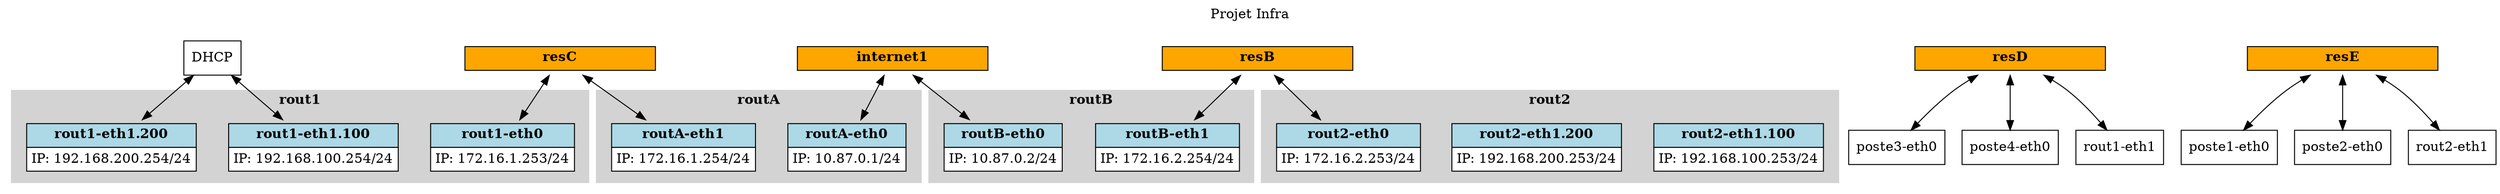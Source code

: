 digraph G
{
    label = "Projet Infra";
    labelloc = top;
    node [shape=record];
    edge [dir=both];


subgraph cluster_0 {
                node [shape=none];
                style=filled;
                color=lightgrey;
		label = < <FONT POINT-SIZE="14"> <B> routA </B> </FONT> >;

        "routA-eth0" [label=<
            <table border="0" cellborder="1" cellspacing="0" cellpadding="4">
                <tr><td bgcolor="lightblue"><b>routA-eth0</b></td></tr>
                <tr><td bgcolor="white" align="left">IP: 10.87.0.1/24</td></tr>
            </table>
        >];
        "routA-eth1" [label=<
            <table border="0" cellborder="1" cellspacing="0" cellpadding="4">
                <tr><td bgcolor="lightblue"><b>routA-eth1</b></td></tr>
                <tr><td bgcolor="white" align="left">IP: 172.16.1.254/24</td></tr>
            </table>
        >];
	}
subgraph cluster_1 {
                node [shape=none];
                style=filled;
                color=lightgrey;
		label = < <FONT POINT-SIZE="14"> <B> routB </B> </FONT> >;

        "routB-eth0" [label=<
            <table border="0" cellborder="1" cellspacing="0" cellpadding="4">
                <tr><td bgcolor="lightblue"><b>routB-eth0</b></td></tr>
                <tr><td bgcolor="white" align="left">IP: 10.87.0.2/24</td></tr>
            </table>
        >];
        "routB-eth1" [label=<
            <table border="0" cellborder="1" cellspacing="0" cellpadding="4">
                <tr><td bgcolor="lightblue"><b>routB-eth1</b></td></tr>
                <tr><td bgcolor="white" align="left">IP: 172.16.2.254/24</td></tr>
            </table>
        >];
	}
subgraph cluster_2 {
        node [shape=none];
        color = none;
        label="" ;

        "resC" [label=<
            <table border="0" cellborder="1" cellspacing="0" cellpadding="4">
                <tr><td width="200px" bgcolor="orange"><b>resC</b></td></tr>
            </table>
        >];
	}

  subgraph cluster_3 {
          node [shape=none];
          color = none;
          label="" ;

          "resD" [label=<
              <table border="0" cellborder="1" cellspacing="0" cellpadding="4">
                  <tr><td width="200px" bgcolor="orange"><b>resD</b></td></tr>
              </table>
          >];
    }


subgraph cluster_4 {
        node [shape=none];
        color = none;
        label="" ;

        "resB" [label=<
            <table border="0" cellborder="1" cellspacing="0" cellpadding="4">
                <tr><td width="200px" bgcolor="orange"><b>resB</b></td></tr>
            </table>
        >];
	}
subgraph cluster_5 {
        node [shape=none];
        color = none;
        label="" ;

        "internet1" [label=<
            <table border="0" cellborder="1" cellspacing="0" cellpadding="4">
                <tr><td width="200px" bgcolor="orange"><b>internet1</b></td></tr>
            </table>
        >];
	}

  subgraph cluster_6 {
                  node [shape=none];
                  style=filled;
                  color=lightgrey;
  		label = < <FONT POINT-SIZE="14"> <B> rout1 </B> </FONT> >;

      "rout1-eth0" [label=<
          <table border="0" cellborder="1" cellspacing="0" cellpadding="4">
              <tr><td bgcolor="lightblue"><b>rout1-eth0</b></td></tr>
              <tr><td bgcolor="white" align="left">IP: 172.16.1.253/24</td></tr>
          </table>
      >];
      "rout1-eth1.100" [label=<
          <table border="0" cellborder="1" cellspacing="0" cellpadding="4">
              <tr><td bgcolor="lightblue"><b>rout1-eth1.100</b></td></tr>
              <tr><td bgcolor="white" align="left">IP: 192.168.100.254/24</td></tr>
          </table>
      >];
      "rout1-eth1.200" [label=<
          <table border="0" cellborder="1" cellspacing="0" cellpadding="4">
              <tr><td bgcolor="lightblue"><b>rout1-eth1.200</b></td></tr>
              <tr><td bgcolor="white" align="left">IP: 192.168.200.254/24</td></tr>
          </table>
      >];
  	}


    subgraph cluster_7
    {
                    node [shape=none];
                    style=filled;
                    color=lightgrey;
    		label = < <FONT POINT-SIZE="14"> <B> rout2 </B> </FONT> >;


            "rout2-eth1.100" [label=<
                <table border="0" cellborder="1" cellspacing="0" cellpadding="4">
                    <tr><td bgcolor="lightblue"><b>rout2-eth1.100</b></td></tr>
                    <tr><td bgcolor="white" align="left">IP: 192.168.100.253/24</td></tr>
                </table>
            >];
            "rout2-eth1.200" [label=<
                <table border="0" cellborder="1" cellspacing="0" cellpadding="4">
                    <tr><td bgcolor="lightblue"><b>rout2-eth1.200</b></td></tr>
                    <tr><td bgcolor="white" align="left">IP: 192.168.200.253/24</td></tr>
                </table>
            >];
            "rout2-eth0" [label=<
                <table border="0" cellborder="1" cellspacing="0" cellpadding="4">
                    <tr><td bgcolor="lightblue"><b>rout2-eth0</b></td></tr>
                    <tr><td bgcolor="white" align="left">IP: 172.16.2.253/24</td></tr>
                </table>
            >];
    	}

      subgraph cluster_8 {
              node [shape=none];
              color = none;
              label="" ;

              "resE" [label=<
                  <table border="0" cellborder="1" cellspacing="0" cellpadding="4">
                      <tr><td width="200px" bgcolor="orange"><b>resE</b></td></tr>
                  </table>
              >];
      	}


        subgraph cluster_9 {
                        node [shape=none];
                        style=filled;
                        color=lightgrey;
        		label = < <FONT POINT-SIZE="14"> <B> poste4 </B> </FONT> >;

        	}
        subgraph cluster_10 {
                        node [shape=none];
                        style=filled;
                        color=lightgrey;
        		label = < <FONT POINT-SIZE="14"> <B> poste1 </B> </FONT> >;

        	}
        subgraph cluster_11 {
                        node [shape=none];
                        style=filled;
                        color=lightgrey;
        		label = < <FONT POINT-SIZE="14"> <B> poste2 </B> </FONT> >;

        	}
          subgraph cluster_12 {
                          node [shape=none];
                          style=filled;
                          color=lightgrey;
              label = < <FONT POINT-SIZE="14"> <B> poste3 </B> </FONT> >;

            }




"resC"->"rout1-eth0";
"DHCP"->"rout1-eth1.100";
"DHCP"->"rout1-eth1.200";
"resC"->"routA-eth1";
"resB"->"rout2-eth0";
"resB"->"routB-eth1";
"resD"->"poste3-eth0";
"resD"->"poste4-eth0";
"resD"->"rout1-eth1";
"resE"->"poste1-eth0";
"resE"->"poste2-eth0";
"resE"->"rout2-eth1";
"internet1"->"routB-eth0";
"internet1"->"routA-eth0";
}
